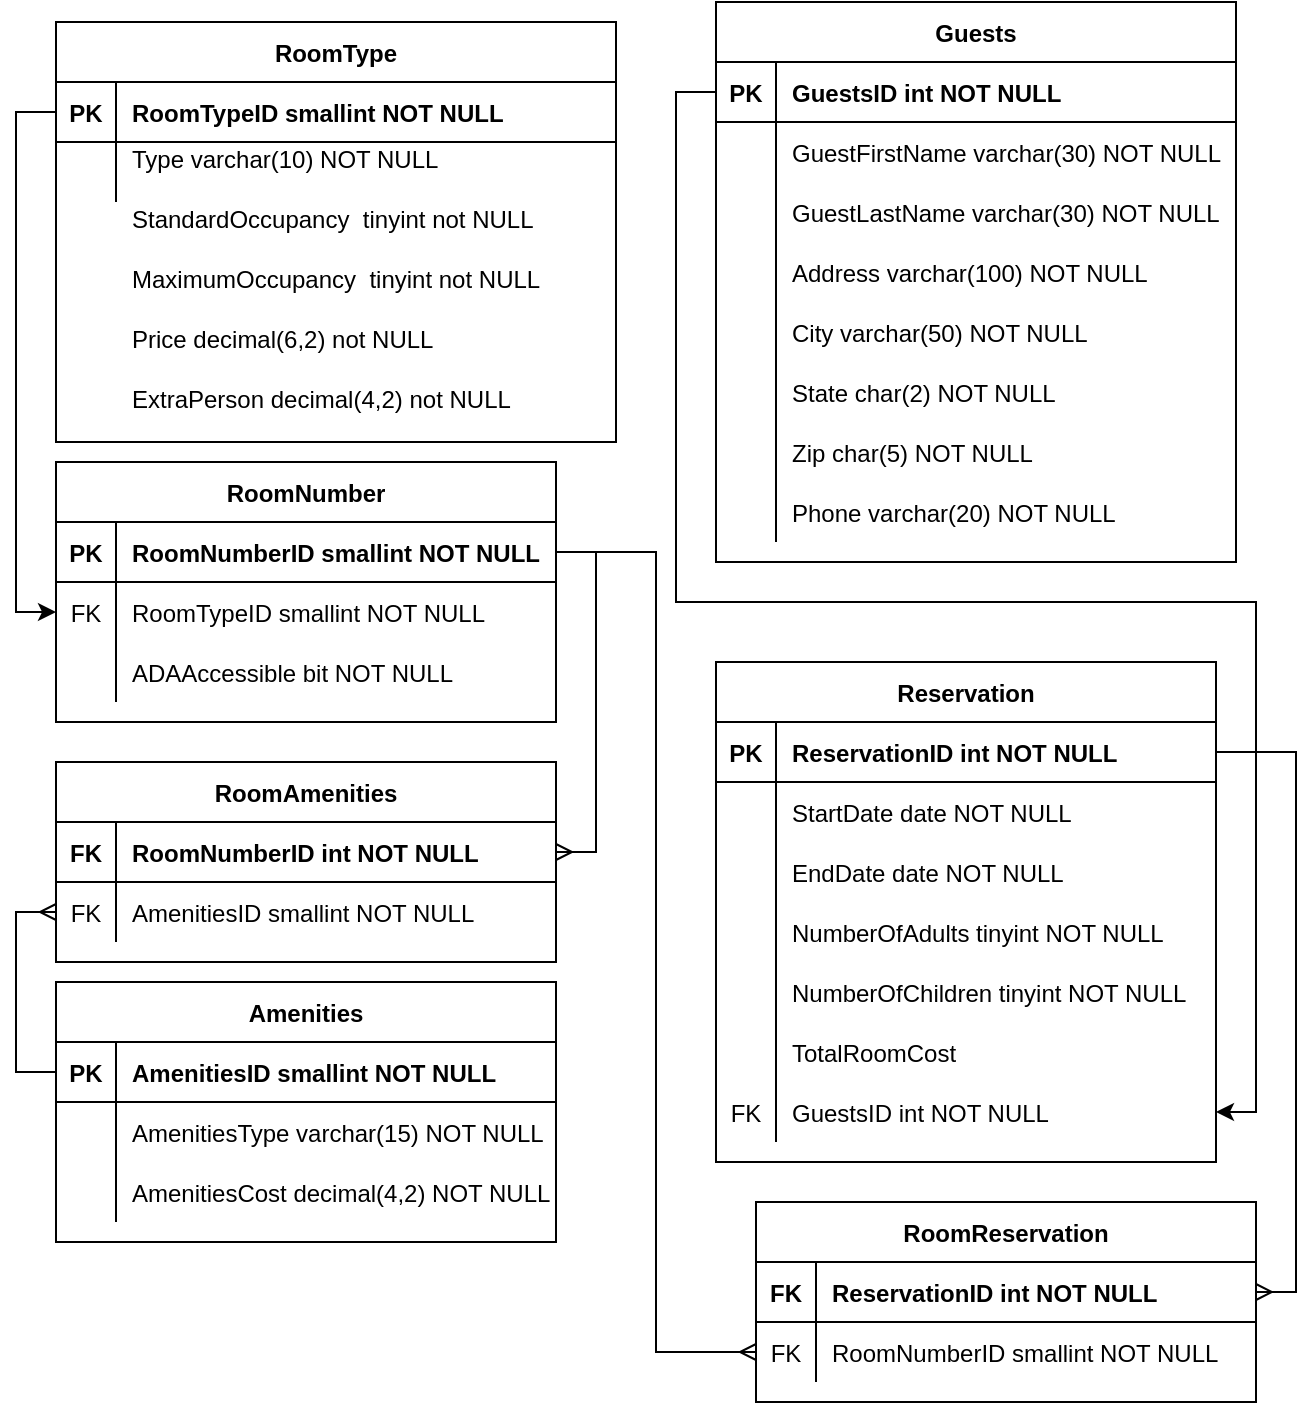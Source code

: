 <mxfile version="13.6.2" type="device"><diagram id="R2lEEEUBdFMjLlhIrx00" name="Page-1"><mxGraphModel dx="1346" dy="737" grid="1" gridSize="10" guides="1" tooltips="1" connect="1" arrows="1" fold="1" page="1" pageScale="1" pageWidth="850" pageHeight="1100" math="0" shadow="0" extFonts="Permanent Marker^https://fonts.googleapis.com/css?family=Permanent+Marker"><root><mxCell id="0"/><mxCell id="1" parent="0"/><mxCell id="gY2DeRi6cPI_VMDSCn7U-8" value="StandardOccupancy  tinyint not NULL&#10;" style="shape=partialRectangle;overflow=hidden;connectable=0;fillColor=none;top=0;left=0;bottom=0;right=0;align=left;spacingLeft=6;" parent="1" vertex="1"><mxGeometry x="60" y="110" width="250" height="30" as="geometry"/></mxCell><mxCell id="C-vyLk0tnHw3VtMMgP7b-23" value="RoomType" style="shape=table;startSize=30;container=1;collapsible=1;childLayout=tableLayout;fixedRows=1;rowLines=0;fontStyle=1;align=center;resizeLast=1;" parent="1" vertex="1"><mxGeometry x="30" y="20" width="280" height="210" as="geometry"/></mxCell><mxCell id="C-vyLk0tnHw3VtMMgP7b-24" value="" style="shape=partialRectangle;collapsible=0;dropTarget=0;pointerEvents=0;fillColor=none;points=[[0,0.5],[1,0.5]];portConstraint=eastwest;top=0;left=0;right=0;bottom=1;" parent="C-vyLk0tnHw3VtMMgP7b-23" vertex="1"><mxGeometry y="30" width="280" height="30" as="geometry"/></mxCell><mxCell id="C-vyLk0tnHw3VtMMgP7b-25" value="PK" style="shape=partialRectangle;overflow=hidden;connectable=0;fillColor=none;top=0;left=0;bottom=0;right=0;fontStyle=1;" parent="C-vyLk0tnHw3VtMMgP7b-24" vertex="1"><mxGeometry width="30" height="30" as="geometry"/></mxCell><mxCell id="C-vyLk0tnHw3VtMMgP7b-26" value="RoomTypeID smallint NOT NULL " style="shape=partialRectangle;overflow=hidden;connectable=0;fillColor=none;top=0;left=0;bottom=0;right=0;align=left;spacingLeft=6;fontStyle=1;" parent="C-vyLk0tnHw3VtMMgP7b-24" vertex="1"><mxGeometry x="30" width="250" height="30" as="geometry"/></mxCell><mxCell id="C-vyLk0tnHw3VtMMgP7b-27" value="" style="shape=partialRectangle;collapsible=0;dropTarget=0;pointerEvents=0;fillColor=none;points=[[0,0.5],[1,0.5]];portConstraint=eastwest;top=0;left=0;right=0;bottom=0;" parent="C-vyLk0tnHw3VtMMgP7b-23" vertex="1"><mxGeometry y="60" width="280" height="30" as="geometry"/></mxCell><mxCell id="C-vyLk0tnHw3VtMMgP7b-28" value="" style="shape=partialRectangle;overflow=hidden;connectable=0;fillColor=none;top=0;left=0;bottom=0;right=0;" parent="C-vyLk0tnHw3VtMMgP7b-27" vertex="1"><mxGeometry width="30" height="30" as="geometry"/></mxCell><mxCell id="C-vyLk0tnHw3VtMMgP7b-29" value="Type varchar(10) NOT NULL&#10;" style="shape=partialRectangle;overflow=hidden;connectable=0;fillColor=none;top=0;left=0;bottom=0;right=0;align=left;spacingLeft=6;" parent="C-vyLk0tnHw3VtMMgP7b-27" vertex="1"><mxGeometry x="30" width="250" height="30" as="geometry"/></mxCell><mxCell id="gY2DeRi6cPI_VMDSCn7U-9" value="MaximumOccupancy  tinyint not NULL&#10;" style="shape=partialRectangle;overflow=hidden;connectable=0;fillColor=none;top=0;left=0;bottom=0;right=0;align=left;spacingLeft=6;" parent="1" vertex="1"><mxGeometry x="60" y="140" width="250" height="30" as="geometry"/></mxCell><mxCell id="gY2DeRi6cPI_VMDSCn7U-10" value="Price decimal(6,2) not NULL&#10;" style="shape=partialRectangle;overflow=hidden;connectable=0;fillColor=none;top=0;left=0;bottom=0;right=0;align=left;spacingLeft=6;" parent="1" vertex="1"><mxGeometry x="60" y="170" width="250" height="30" as="geometry"/></mxCell><mxCell id="gY2DeRi6cPI_VMDSCn7U-11" value="ExtraPerson decimal(4,2) not NULL&#10;" style="shape=partialRectangle;overflow=hidden;connectable=0;fillColor=none;top=0;left=0;bottom=0;right=0;align=left;spacingLeft=6;" parent="1" vertex="1"><mxGeometry x="60" y="200" width="250" height="30" as="geometry"/></mxCell><mxCell id="gY2DeRi6cPI_VMDSCn7U-45" style="edgeStyle=orthogonalEdgeStyle;rounded=0;orthogonalLoop=1;jettySize=auto;html=1;exitX=0;exitY=0.5;exitDx=0;exitDy=0;entryX=0;entryY=0.5;entryDx=0;entryDy=0;" parent="1" source="C-vyLk0tnHw3VtMMgP7b-24" target="gY2DeRi6cPI_VMDSCn7U-16" edge="1"><mxGeometry relative="1" as="geometry"/></mxCell><mxCell id="gY2DeRi6cPI_VMDSCn7U-49" style="edgeStyle=orthogonalEdgeStyle;rounded=0;orthogonalLoop=1;jettySize=auto;html=1;exitX=1;exitY=0.5;exitDx=0;exitDy=0;entryX=1;entryY=0.5;entryDx=0;entryDy=0;endArrow=ERmany;endFill=0;" parent="1" source="gY2DeRi6cPI_VMDSCn7U-13" target="gY2DeRi6cPI_VMDSCn7U-32" edge="1"><mxGeometry relative="1" as="geometry"/></mxCell><mxCell id="gY2DeRi6cPI_VMDSCn7U-51" style="edgeStyle=orthogonalEdgeStyle;rounded=0;orthogonalLoop=1;jettySize=auto;html=1;exitX=0;exitY=0.5;exitDx=0;exitDy=0;entryX=0;entryY=0.5;entryDx=0;entryDy=0;endArrow=ERmany;endFill=0;" parent="1" source="gY2DeRi6cPI_VMDSCn7U-39" target="gY2DeRi6cPI_VMDSCn7U-35" edge="1"><mxGeometry relative="1" as="geometry"/></mxCell><mxCell id="gY2DeRi6cPI_VMDSCn7U-12" value="RoomNumber" style="shape=table;startSize=30;container=1;collapsible=1;childLayout=tableLayout;fixedRows=1;rowLines=0;fontStyle=1;align=center;resizeLast=1;" parent="1" vertex="1"><mxGeometry x="30" y="240" width="250" height="130" as="geometry"/></mxCell><mxCell id="gY2DeRi6cPI_VMDSCn7U-13" value="" style="shape=partialRectangle;collapsible=0;dropTarget=0;pointerEvents=0;fillColor=none;points=[[0,0.5],[1,0.5]];portConstraint=eastwest;top=0;left=0;right=0;bottom=1;" parent="gY2DeRi6cPI_VMDSCn7U-12" vertex="1"><mxGeometry y="30" width="250" height="30" as="geometry"/></mxCell><mxCell id="gY2DeRi6cPI_VMDSCn7U-14" value="PK" style="shape=partialRectangle;overflow=hidden;connectable=0;fillColor=none;top=0;left=0;bottom=0;right=0;fontStyle=1;" parent="gY2DeRi6cPI_VMDSCn7U-13" vertex="1"><mxGeometry width="30" height="30" as="geometry"/></mxCell><mxCell id="gY2DeRi6cPI_VMDSCn7U-15" value="RoomNumberID smallint NOT NULL" style="shape=partialRectangle;overflow=hidden;connectable=0;fillColor=none;top=0;left=0;bottom=0;right=0;align=left;spacingLeft=6;fontStyle=1;" parent="gY2DeRi6cPI_VMDSCn7U-13" vertex="1"><mxGeometry x="30" width="220" height="30" as="geometry"/></mxCell><mxCell id="gY2DeRi6cPI_VMDSCn7U-16" value="" style="shape=partialRectangle;collapsible=0;dropTarget=0;pointerEvents=0;fillColor=none;points=[[0,0.5],[1,0.5]];portConstraint=eastwest;top=0;left=0;right=0;bottom=0;" parent="gY2DeRi6cPI_VMDSCn7U-12" vertex="1"><mxGeometry y="60" width="250" height="30" as="geometry"/></mxCell><mxCell id="gY2DeRi6cPI_VMDSCn7U-17" value="FK" style="shape=partialRectangle;overflow=hidden;connectable=0;fillColor=none;top=0;left=0;bottom=0;right=0;" parent="gY2DeRi6cPI_VMDSCn7U-16" vertex="1"><mxGeometry width="30" height="30" as="geometry"/></mxCell><mxCell id="gY2DeRi6cPI_VMDSCn7U-18" value="RoomTypeID smallint NOT NULL" style="shape=partialRectangle;overflow=hidden;connectable=0;fillColor=none;top=0;left=0;bottom=0;right=0;align=left;spacingLeft=6;" parent="gY2DeRi6cPI_VMDSCn7U-16" vertex="1"><mxGeometry x="30" width="220" height="30" as="geometry"/></mxCell><mxCell id="gY2DeRi6cPI_VMDSCn7U-46" style="shape=partialRectangle;collapsible=0;dropTarget=0;pointerEvents=0;fillColor=none;points=[[0,0.5],[1,0.5]];portConstraint=eastwest;top=0;left=0;right=0;bottom=0;" parent="gY2DeRi6cPI_VMDSCn7U-12" vertex="1"><mxGeometry y="90" width="250" height="30" as="geometry"/></mxCell><mxCell id="gY2DeRi6cPI_VMDSCn7U-47" style="shape=partialRectangle;overflow=hidden;connectable=0;fillColor=none;top=0;left=0;bottom=0;right=0;" parent="gY2DeRi6cPI_VMDSCn7U-46" vertex="1"><mxGeometry width="30" height="30" as="geometry"/></mxCell><mxCell id="gY2DeRi6cPI_VMDSCn7U-48" value="ADAAccessible bit NOT NULL" style="shape=partialRectangle;overflow=hidden;connectable=0;fillColor=none;top=0;left=0;bottom=0;right=0;align=left;spacingLeft=6;" parent="gY2DeRi6cPI_VMDSCn7U-46" vertex="1"><mxGeometry x="30" width="220" height="30" as="geometry"/></mxCell><mxCell id="gY2DeRi6cPI_VMDSCn7U-31" value="RoomAmenities" style="shape=table;startSize=30;container=1;collapsible=1;childLayout=tableLayout;fixedRows=1;rowLines=0;fontStyle=1;align=center;resizeLast=1;" parent="1" vertex="1"><mxGeometry x="30" y="390" width="250" height="100" as="geometry"/></mxCell><mxCell id="gY2DeRi6cPI_VMDSCn7U-32" value="" style="shape=partialRectangle;collapsible=0;dropTarget=0;pointerEvents=0;fillColor=none;points=[[0,0.5],[1,0.5]];portConstraint=eastwest;top=0;left=0;right=0;bottom=1;" parent="gY2DeRi6cPI_VMDSCn7U-31" vertex="1"><mxGeometry y="30" width="250" height="30" as="geometry"/></mxCell><mxCell id="gY2DeRi6cPI_VMDSCn7U-33" value="FK" style="shape=partialRectangle;overflow=hidden;connectable=0;fillColor=none;top=0;left=0;bottom=0;right=0;fontStyle=1;" parent="gY2DeRi6cPI_VMDSCn7U-32" vertex="1"><mxGeometry width="30" height="30" as="geometry"/></mxCell><mxCell id="gY2DeRi6cPI_VMDSCn7U-34" value="RoomNumberID int NOT NULL" style="shape=partialRectangle;overflow=hidden;connectable=0;fillColor=none;top=0;left=0;bottom=0;right=0;align=left;spacingLeft=6;fontStyle=1;" parent="gY2DeRi6cPI_VMDSCn7U-32" vertex="1"><mxGeometry x="30" width="220" height="30" as="geometry"/></mxCell><mxCell id="gY2DeRi6cPI_VMDSCn7U-35" value="" style="shape=partialRectangle;collapsible=0;dropTarget=0;pointerEvents=0;fillColor=none;points=[[0,0.5],[1,0.5]];portConstraint=eastwest;top=0;left=0;right=0;bottom=0;" parent="gY2DeRi6cPI_VMDSCn7U-31" vertex="1"><mxGeometry y="60" width="250" height="30" as="geometry"/></mxCell><mxCell id="gY2DeRi6cPI_VMDSCn7U-36" value="FK" style="shape=partialRectangle;overflow=hidden;connectable=0;fillColor=none;top=0;left=0;bottom=0;right=0;" parent="gY2DeRi6cPI_VMDSCn7U-35" vertex="1"><mxGeometry width="30" height="30" as="geometry"/></mxCell><mxCell id="gY2DeRi6cPI_VMDSCn7U-37" value="AmenitiesID smallint NOT NULL" style="shape=partialRectangle;overflow=hidden;connectable=0;fillColor=none;top=0;left=0;bottom=0;right=0;align=left;spacingLeft=6;" parent="gY2DeRi6cPI_VMDSCn7U-35" vertex="1"><mxGeometry x="30" width="220" height="30" as="geometry"/></mxCell><mxCell id="gY2DeRi6cPI_VMDSCn7U-38" value="Amenities" style="shape=table;startSize=30;container=1;collapsible=1;childLayout=tableLayout;fixedRows=1;rowLines=0;fontStyle=1;align=center;resizeLast=1;" parent="1" vertex="1"><mxGeometry x="30" y="500" width="250" height="130" as="geometry"/></mxCell><mxCell id="gY2DeRi6cPI_VMDSCn7U-39" value="" style="shape=partialRectangle;collapsible=0;dropTarget=0;pointerEvents=0;fillColor=none;points=[[0,0.5],[1,0.5]];portConstraint=eastwest;top=0;left=0;right=0;bottom=1;" parent="gY2DeRi6cPI_VMDSCn7U-38" vertex="1"><mxGeometry y="30" width="250" height="30" as="geometry"/></mxCell><mxCell id="gY2DeRi6cPI_VMDSCn7U-40" value="PK" style="shape=partialRectangle;overflow=hidden;connectable=0;fillColor=none;top=0;left=0;bottom=0;right=0;fontStyle=1;" parent="gY2DeRi6cPI_VMDSCn7U-39" vertex="1"><mxGeometry width="30" height="30" as="geometry"/></mxCell><mxCell id="gY2DeRi6cPI_VMDSCn7U-41" value="AmenitiesID smallint NOT NULL" style="shape=partialRectangle;overflow=hidden;connectable=0;fillColor=none;top=0;left=0;bottom=0;right=0;align=left;spacingLeft=6;fontStyle=1;" parent="gY2DeRi6cPI_VMDSCn7U-39" vertex="1"><mxGeometry x="30" width="220" height="30" as="geometry"/></mxCell><mxCell id="gY2DeRi6cPI_VMDSCn7U-42" value="" style="shape=partialRectangle;collapsible=0;dropTarget=0;pointerEvents=0;fillColor=none;points=[[0,0.5],[1,0.5]];portConstraint=eastwest;top=0;left=0;right=0;bottom=0;" parent="gY2DeRi6cPI_VMDSCn7U-38" vertex="1"><mxGeometry y="60" width="250" height="30" as="geometry"/></mxCell><mxCell id="gY2DeRi6cPI_VMDSCn7U-43" value="" style="shape=partialRectangle;overflow=hidden;connectable=0;fillColor=none;top=0;left=0;bottom=0;right=0;" parent="gY2DeRi6cPI_VMDSCn7U-42" vertex="1"><mxGeometry width="30" height="30" as="geometry"/></mxCell><mxCell id="gY2DeRi6cPI_VMDSCn7U-44" value="AmenitiesType varchar(15) NOT NULL" style="shape=partialRectangle;overflow=hidden;connectable=0;fillColor=none;top=0;left=0;bottom=0;right=0;align=left;spacingLeft=6;" parent="gY2DeRi6cPI_VMDSCn7U-42" vertex="1"><mxGeometry x="30" width="220" height="30" as="geometry"/></mxCell><mxCell id="gY2DeRi6cPI_VMDSCn7U-53" style="shape=partialRectangle;collapsible=0;dropTarget=0;pointerEvents=0;fillColor=none;points=[[0,0.5],[1,0.5]];portConstraint=eastwest;top=0;left=0;right=0;bottom=0;" parent="gY2DeRi6cPI_VMDSCn7U-38" vertex="1"><mxGeometry y="90" width="250" height="30" as="geometry"/></mxCell><mxCell id="gY2DeRi6cPI_VMDSCn7U-54" style="shape=partialRectangle;overflow=hidden;connectable=0;fillColor=none;top=0;left=0;bottom=0;right=0;" parent="gY2DeRi6cPI_VMDSCn7U-53" vertex="1"><mxGeometry width="30" height="30" as="geometry"/></mxCell><mxCell id="gY2DeRi6cPI_VMDSCn7U-55" value="AmenitiesCost decimal(4,2) NOT NULL" style="shape=partialRectangle;overflow=hidden;connectable=0;fillColor=none;top=0;left=0;bottom=0;right=0;align=left;spacingLeft=6;" parent="gY2DeRi6cPI_VMDSCn7U-53" vertex="1"><mxGeometry x="30" width="220" height="30" as="geometry"/></mxCell><mxCell id="gY2DeRi6cPI_VMDSCn7U-50" style="edgeStyle=orthogonalEdgeStyle;rounded=0;orthogonalLoop=1;jettySize=auto;html=1;exitX=1;exitY=0.5;exitDx=0;exitDy=0;" parent="gY2DeRi6cPI_VMDSCn7U-38" source="gY2DeRi6cPI_VMDSCn7U-39" target="gY2DeRi6cPI_VMDSCn7U-39" edge="1"><mxGeometry relative="1" as="geometry"/></mxCell><mxCell id="gY2DeRi6cPI_VMDSCn7U-101" style="edgeStyle=orthogonalEdgeStyle;rounded=0;orthogonalLoop=1;jettySize=auto;html=1;exitX=1;exitY=0.5;exitDx=0;exitDy=0;endArrow=ERmany;endFill=0;entryX=1;entryY=0.5;entryDx=0;entryDy=0;" parent="1" source="gY2DeRi6cPI_VMDSCn7U-80" target="gY2DeRi6cPI_VMDSCn7U-90" edge="1"><mxGeometry relative="1" as="geometry"><mxPoint x="680" y="740" as="targetPoint"/></mxGeometry></mxCell><mxCell id="gY2DeRi6cPI_VMDSCn7U-102" style="edgeStyle=orthogonalEdgeStyle;rounded=0;orthogonalLoop=1;jettySize=auto;html=1;entryX=0;entryY=0.5;entryDx=0;entryDy=0;endArrow=ERmany;endFill=0;" parent="1" source="gY2DeRi6cPI_VMDSCn7U-13" target="gY2DeRi6cPI_VMDSCn7U-93" edge="1"><mxGeometry relative="1" as="geometry"/></mxCell><mxCell id="C-vyLk0tnHw3VtMMgP7b-2" value="Guests" style="shape=table;startSize=30;container=1;collapsible=1;childLayout=tableLayout;fixedRows=1;rowLines=0;fontStyle=1;align=center;resizeLast=1;" parent="1" vertex="1"><mxGeometry x="360" y="10" width="260" height="280" as="geometry"/></mxCell><mxCell id="C-vyLk0tnHw3VtMMgP7b-3" value="" style="shape=partialRectangle;collapsible=0;dropTarget=0;pointerEvents=0;fillColor=none;points=[[0,0.5],[1,0.5]];portConstraint=eastwest;top=0;left=0;right=0;bottom=1;" parent="C-vyLk0tnHw3VtMMgP7b-2" vertex="1"><mxGeometry y="30" width="260" height="30" as="geometry"/></mxCell><mxCell id="C-vyLk0tnHw3VtMMgP7b-4" value="PK" style="shape=partialRectangle;overflow=hidden;connectable=0;fillColor=none;top=0;left=0;bottom=0;right=0;fontStyle=1;" parent="C-vyLk0tnHw3VtMMgP7b-3" vertex="1"><mxGeometry width="30" height="30" as="geometry"/></mxCell><mxCell id="C-vyLk0tnHw3VtMMgP7b-5" value="GuestsID int NOT NULL " style="shape=partialRectangle;overflow=hidden;connectable=0;fillColor=none;top=0;left=0;bottom=0;right=0;align=left;spacingLeft=6;fontStyle=1;" parent="C-vyLk0tnHw3VtMMgP7b-3" vertex="1"><mxGeometry x="30" width="230" height="30" as="geometry"/></mxCell><mxCell id="C-vyLk0tnHw3VtMMgP7b-6" value="" style="shape=partialRectangle;collapsible=0;dropTarget=0;pointerEvents=0;fillColor=none;points=[[0,0.5],[1,0.5]];portConstraint=eastwest;top=0;left=0;right=0;bottom=0;" parent="C-vyLk0tnHw3VtMMgP7b-2" vertex="1"><mxGeometry y="60" width="260" height="30" as="geometry"/></mxCell><mxCell id="C-vyLk0tnHw3VtMMgP7b-7" value="" style="shape=partialRectangle;overflow=hidden;connectable=0;fillColor=none;top=0;left=0;bottom=0;right=0;" parent="C-vyLk0tnHw3VtMMgP7b-6" vertex="1"><mxGeometry width="30" height="30" as="geometry"/></mxCell><mxCell id="C-vyLk0tnHw3VtMMgP7b-8" value="GuestFirstName varchar(30) NOT NULL" style="shape=partialRectangle;overflow=hidden;connectable=0;fillColor=none;top=0;left=0;bottom=0;right=0;align=left;spacingLeft=6;" parent="C-vyLk0tnHw3VtMMgP7b-6" vertex="1"><mxGeometry x="30" width="230" height="30" as="geometry"/></mxCell><mxCell id="C-vyLk0tnHw3VtMMgP7b-9" value="" style="shape=partialRectangle;collapsible=0;dropTarget=0;pointerEvents=0;fillColor=none;points=[[0,0.5],[1,0.5]];portConstraint=eastwest;top=0;left=0;right=0;bottom=0;" parent="C-vyLk0tnHw3VtMMgP7b-2" vertex="1"><mxGeometry y="90" width="260" height="30" as="geometry"/></mxCell><mxCell id="C-vyLk0tnHw3VtMMgP7b-10" value="" style="shape=partialRectangle;overflow=hidden;connectable=0;fillColor=none;top=0;left=0;bottom=0;right=0;" parent="C-vyLk0tnHw3VtMMgP7b-9" vertex="1"><mxGeometry width="30" height="30" as="geometry"/></mxCell><mxCell id="C-vyLk0tnHw3VtMMgP7b-11" value="GuestLastName varchar(30) NOT NULL" style="shape=partialRectangle;overflow=hidden;connectable=0;fillColor=none;top=0;left=0;bottom=0;right=0;align=left;spacingLeft=6;" parent="C-vyLk0tnHw3VtMMgP7b-9" vertex="1"><mxGeometry x="30" width="230" height="30" as="geometry"/></mxCell><mxCell id="gY2DeRi6cPI_VMDSCn7U-57" style="shape=partialRectangle;collapsible=0;dropTarget=0;pointerEvents=0;fillColor=none;points=[[0,0.5],[1,0.5]];portConstraint=eastwest;top=0;left=0;right=0;bottom=0;" parent="C-vyLk0tnHw3VtMMgP7b-2" vertex="1"><mxGeometry y="120" width="260" height="30" as="geometry"/></mxCell><mxCell id="gY2DeRi6cPI_VMDSCn7U-58" style="shape=partialRectangle;overflow=hidden;connectable=0;fillColor=none;top=0;left=0;bottom=0;right=0;" parent="gY2DeRi6cPI_VMDSCn7U-57" vertex="1"><mxGeometry width="30" height="30" as="geometry"/></mxCell><mxCell id="gY2DeRi6cPI_VMDSCn7U-59" value="Address varchar(100) NOT NULL " style="shape=partialRectangle;overflow=hidden;connectable=0;fillColor=none;top=0;left=0;bottom=0;right=0;align=left;spacingLeft=6;" parent="gY2DeRi6cPI_VMDSCn7U-57" vertex="1"><mxGeometry x="30" width="230" height="30" as="geometry"/></mxCell><mxCell id="gY2DeRi6cPI_VMDSCn7U-60" style="shape=partialRectangle;collapsible=0;dropTarget=0;pointerEvents=0;fillColor=none;points=[[0,0.5],[1,0.5]];portConstraint=eastwest;top=0;left=0;right=0;bottom=0;" parent="C-vyLk0tnHw3VtMMgP7b-2" vertex="1"><mxGeometry y="150" width="260" height="30" as="geometry"/></mxCell><mxCell id="gY2DeRi6cPI_VMDSCn7U-61" style="shape=partialRectangle;overflow=hidden;connectable=0;fillColor=none;top=0;left=0;bottom=0;right=0;" parent="gY2DeRi6cPI_VMDSCn7U-60" vertex="1"><mxGeometry width="30" height="30" as="geometry"/></mxCell><mxCell id="gY2DeRi6cPI_VMDSCn7U-62" value="City varchar(50) NOT NULL " style="shape=partialRectangle;overflow=hidden;connectable=0;fillColor=none;top=0;left=0;bottom=0;right=0;align=left;spacingLeft=6;" parent="gY2DeRi6cPI_VMDSCn7U-60" vertex="1"><mxGeometry x="30" width="230" height="30" as="geometry"/></mxCell><mxCell id="gY2DeRi6cPI_VMDSCn7U-63" style="shape=partialRectangle;collapsible=0;dropTarget=0;pointerEvents=0;fillColor=none;points=[[0,0.5],[1,0.5]];portConstraint=eastwest;top=0;left=0;right=0;bottom=0;" parent="C-vyLk0tnHw3VtMMgP7b-2" vertex="1"><mxGeometry y="180" width="260" height="30" as="geometry"/></mxCell><mxCell id="gY2DeRi6cPI_VMDSCn7U-64" style="shape=partialRectangle;overflow=hidden;connectable=0;fillColor=none;top=0;left=0;bottom=0;right=0;" parent="gY2DeRi6cPI_VMDSCn7U-63" vertex="1"><mxGeometry width="30" height="30" as="geometry"/></mxCell><mxCell id="gY2DeRi6cPI_VMDSCn7U-65" value="State char(2) NOT NULL " style="shape=partialRectangle;overflow=hidden;connectable=0;fillColor=none;top=0;left=0;bottom=0;right=0;align=left;spacingLeft=6;" parent="gY2DeRi6cPI_VMDSCn7U-63" vertex="1"><mxGeometry x="30" width="230" height="30" as="geometry"/></mxCell><mxCell id="gY2DeRi6cPI_VMDSCn7U-66" style="shape=partialRectangle;collapsible=0;dropTarget=0;pointerEvents=0;fillColor=none;points=[[0,0.5],[1,0.5]];portConstraint=eastwest;top=0;left=0;right=0;bottom=0;" parent="C-vyLk0tnHw3VtMMgP7b-2" vertex="1"><mxGeometry y="210" width="260" height="30" as="geometry"/></mxCell><mxCell id="gY2DeRi6cPI_VMDSCn7U-67" style="shape=partialRectangle;overflow=hidden;connectable=0;fillColor=none;top=0;left=0;bottom=0;right=0;" parent="gY2DeRi6cPI_VMDSCn7U-66" vertex="1"><mxGeometry width="30" height="30" as="geometry"/></mxCell><mxCell id="gY2DeRi6cPI_VMDSCn7U-68" value="Zip char(5) NOT NULL " style="shape=partialRectangle;overflow=hidden;connectable=0;fillColor=none;top=0;left=0;bottom=0;right=0;align=left;spacingLeft=6;" parent="gY2DeRi6cPI_VMDSCn7U-66" vertex="1"><mxGeometry x="30" width="230" height="30" as="geometry"/></mxCell><mxCell id="gY2DeRi6cPI_VMDSCn7U-69" style="shape=partialRectangle;collapsible=0;dropTarget=0;pointerEvents=0;fillColor=none;points=[[0,0.5],[1,0.5]];portConstraint=eastwest;top=0;left=0;right=0;bottom=0;" parent="C-vyLk0tnHw3VtMMgP7b-2" vertex="1"><mxGeometry y="240" width="260" height="30" as="geometry"/></mxCell><mxCell id="gY2DeRi6cPI_VMDSCn7U-70" style="shape=partialRectangle;overflow=hidden;connectable=0;fillColor=none;top=0;left=0;bottom=0;right=0;" parent="gY2DeRi6cPI_VMDSCn7U-69" vertex="1"><mxGeometry width="30" height="30" as="geometry"/></mxCell><mxCell id="gY2DeRi6cPI_VMDSCn7U-71" value="Phone varchar(20) NOT NULL " style="shape=partialRectangle;overflow=hidden;connectable=0;fillColor=none;top=0;left=0;bottom=0;right=0;align=left;spacingLeft=6;" parent="gY2DeRi6cPI_VMDSCn7U-69" vertex="1"><mxGeometry x="30" width="230" height="30" as="geometry"/></mxCell><mxCell id="D4RjeT7WZGF9le5MkWET-5" style="edgeStyle=orthogonalEdgeStyle;rounded=0;orthogonalLoop=1;jettySize=auto;html=1;exitX=0;exitY=0.5;exitDx=0;exitDy=0;" edge="1" parent="1" source="C-vyLk0tnHw3VtMMgP7b-3" target="D4RjeT7WZGF9le5MkWET-1"><mxGeometry relative="1" as="geometry"/></mxCell><mxCell id="gY2DeRi6cPI_VMDSCn7U-79" value="Reservation" style="shape=table;startSize=30;container=1;collapsible=1;childLayout=tableLayout;fixedRows=1;rowLines=0;fontStyle=1;align=center;resizeLast=1;" parent="1" vertex="1"><mxGeometry x="360" y="340" width="250" height="250" as="geometry"/></mxCell><mxCell id="gY2DeRi6cPI_VMDSCn7U-80" value="" style="shape=partialRectangle;collapsible=0;dropTarget=0;pointerEvents=0;fillColor=none;points=[[0,0.5],[1,0.5]];portConstraint=eastwest;top=0;left=0;right=0;bottom=1;" parent="gY2DeRi6cPI_VMDSCn7U-79" vertex="1"><mxGeometry y="30" width="250" height="30" as="geometry"/></mxCell><mxCell id="gY2DeRi6cPI_VMDSCn7U-81" value="PK" style="shape=partialRectangle;overflow=hidden;connectable=0;fillColor=none;top=0;left=0;bottom=0;right=0;fontStyle=1;" parent="gY2DeRi6cPI_VMDSCn7U-80" vertex="1"><mxGeometry width="30" height="30" as="geometry"/></mxCell><mxCell id="gY2DeRi6cPI_VMDSCn7U-82" value="ReservationID int NOT NULL " style="shape=partialRectangle;overflow=hidden;connectable=0;fillColor=none;top=0;left=0;bottom=0;right=0;align=left;spacingLeft=6;fontStyle=1;" parent="gY2DeRi6cPI_VMDSCn7U-80" vertex="1"><mxGeometry x="30" width="220" height="30" as="geometry"/></mxCell><mxCell id="gY2DeRi6cPI_VMDSCn7U-83" value="" style="shape=partialRectangle;collapsible=0;dropTarget=0;pointerEvents=0;fillColor=none;points=[[0,0.5],[1,0.5]];portConstraint=eastwest;top=0;left=0;right=0;bottom=0;" parent="gY2DeRi6cPI_VMDSCn7U-79" vertex="1"><mxGeometry y="60" width="250" height="30" as="geometry"/></mxCell><mxCell id="gY2DeRi6cPI_VMDSCn7U-84" value="" style="shape=partialRectangle;overflow=hidden;connectable=0;fillColor=none;top=0;left=0;bottom=0;right=0;" parent="gY2DeRi6cPI_VMDSCn7U-83" vertex="1"><mxGeometry width="30" height="30" as="geometry"/></mxCell><mxCell id="gY2DeRi6cPI_VMDSCn7U-85" value="StartDate date NOT NULL" style="shape=partialRectangle;overflow=hidden;connectable=0;fillColor=none;top=0;left=0;bottom=0;right=0;align=left;spacingLeft=6;" parent="gY2DeRi6cPI_VMDSCn7U-83" vertex="1"><mxGeometry x="30" width="220" height="30" as="geometry"/></mxCell><mxCell id="gY2DeRi6cPI_VMDSCn7U-86" value="" style="shape=partialRectangle;collapsible=0;dropTarget=0;pointerEvents=0;fillColor=none;points=[[0,0.5],[1,0.5]];portConstraint=eastwest;top=0;left=0;right=0;bottom=0;" parent="gY2DeRi6cPI_VMDSCn7U-79" vertex="1"><mxGeometry y="90" width="250" height="30" as="geometry"/></mxCell><mxCell id="gY2DeRi6cPI_VMDSCn7U-87" value="" style="shape=partialRectangle;overflow=hidden;connectable=0;fillColor=none;top=0;left=0;bottom=0;right=0;" parent="gY2DeRi6cPI_VMDSCn7U-86" vertex="1"><mxGeometry width="30" height="30" as="geometry"/></mxCell><mxCell id="gY2DeRi6cPI_VMDSCn7U-88" value="EndDate date NOT NULL" style="shape=partialRectangle;overflow=hidden;connectable=0;fillColor=none;top=0;left=0;bottom=0;right=0;align=left;spacingLeft=6;" parent="gY2DeRi6cPI_VMDSCn7U-86" vertex="1"><mxGeometry x="30" width="220" height="30" as="geometry"/></mxCell><mxCell id="gY2DeRi6cPI_VMDSCn7U-103" style="shape=partialRectangle;collapsible=0;dropTarget=0;pointerEvents=0;fillColor=none;points=[[0,0.5],[1,0.5]];portConstraint=eastwest;top=0;left=0;right=0;bottom=0;" parent="gY2DeRi6cPI_VMDSCn7U-79" vertex="1"><mxGeometry y="120" width="250" height="30" as="geometry"/></mxCell><mxCell id="gY2DeRi6cPI_VMDSCn7U-104" style="shape=partialRectangle;overflow=hidden;connectable=0;fillColor=none;top=0;left=0;bottom=0;right=0;" parent="gY2DeRi6cPI_VMDSCn7U-103" vertex="1"><mxGeometry width="30" height="30" as="geometry"/></mxCell><mxCell id="gY2DeRi6cPI_VMDSCn7U-105" value="NumberOfAdults tinyint NOT NULL" style="shape=partialRectangle;overflow=hidden;connectable=0;fillColor=none;top=0;left=0;bottom=0;right=0;align=left;spacingLeft=6;" parent="gY2DeRi6cPI_VMDSCn7U-103" vertex="1"><mxGeometry x="30" width="220" height="30" as="geometry"/></mxCell><mxCell id="gY2DeRi6cPI_VMDSCn7U-106" style="shape=partialRectangle;collapsible=0;dropTarget=0;pointerEvents=0;fillColor=none;points=[[0,0.5],[1,0.5]];portConstraint=eastwest;top=0;left=0;right=0;bottom=0;" parent="gY2DeRi6cPI_VMDSCn7U-79" vertex="1"><mxGeometry y="150" width="250" height="30" as="geometry"/></mxCell><mxCell id="gY2DeRi6cPI_VMDSCn7U-107" style="shape=partialRectangle;overflow=hidden;connectable=0;fillColor=none;top=0;left=0;bottom=0;right=0;" parent="gY2DeRi6cPI_VMDSCn7U-106" vertex="1"><mxGeometry width="30" height="30" as="geometry"/></mxCell><mxCell id="gY2DeRi6cPI_VMDSCn7U-108" value="NumberOfChildren tinyint NOT NULL" style="shape=partialRectangle;overflow=hidden;connectable=0;fillColor=none;top=0;left=0;bottom=0;right=0;align=left;spacingLeft=6;" parent="gY2DeRi6cPI_VMDSCn7U-106" vertex="1"><mxGeometry x="30" width="220" height="30" as="geometry"/></mxCell><mxCell id="Muir_OCdXSPqkS7gmvYT-1" style="shape=partialRectangle;collapsible=0;dropTarget=0;pointerEvents=0;fillColor=none;points=[[0,0.5],[1,0.5]];portConstraint=eastwest;top=0;left=0;right=0;bottom=0;" parent="gY2DeRi6cPI_VMDSCn7U-79" vertex="1"><mxGeometry y="180" width="250" height="30" as="geometry"/></mxCell><mxCell id="Muir_OCdXSPqkS7gmvYT-2" style="shape=partialRectangle;overflow=hidden;connectable=0;fillColor=none;top=0;left=0;bottom=0;right=0;" parent="Muir_OCdXSPqkS7gmvYT-1" vertex="1"><mxGeometry width="30" height="30" as="geometry"/></mxCell><mxCell id="Muir_OCdXSPqkS7gmvYT-3" value="TotalRoomCost" style="shape=partialRectangle;overflow=hidden;connectable=0;fillColor=none;top=0;left=0;bottom=0;right=0;align=left;spacingLeft=6;" parent="Muir_OCdXSPqkS7gmvYT-1" vertex="1"><mxGeometry x="30" width="220" height="30" as="geometry"/></mxCell><mxCell id="D4RjeT7WZGF9le5MkWET-1" style="shape=partialRectangle;collapsible=0;dropTarget=0;pointerEvents=0;fillColor=none;points=[[0,0.5],[1,0.5]];portConstraint=eastwest;top=0;left=0;right=0;bottom=0;" vertex="1" parent="gY2DeRi6cPI_VMDSCn7U-79"><mxGeometry y="210" width="250" height="30" as="geometry"/></mxCell><mxCell id="D4RjeT7WZGF9le5MkWET-2" value="FK" style="shape=partialRectangle;overflow=hidden;connectable=0;fillColor=none;top=0;left=0;bottom=0;right=0;" vertex="1" parent="D4RjeT7WZGF9le5MkWET-1"><mxGeometry width="30" height="30" as="geometry"/></mxCell><mxCell id="D4RjeT7WZGF9le5MkWET-3" value="GuestsID int NOT NULL" style="shape=partialRectangle;overflow=hidden;connectable=0;fillColor=none;top=0;left=0;bottom=0;right=0;align=left;spacingLeft=6;" vertex="1" parent="D4RjeT7WZGF9le5MkWET-1"><mxGeometry x="30" width="220" height="30" as="geometry"/></mxCell><mxCell id="gY2DeRi6cPI_VMDSCn7U-89" value="RoomReservation" style="shape=table;startSize=30;container=1;collapsible=1;childLayout=tableLayout;fixedRows=1;rowLines=0;fontStyle=1;align=center;resizeLast=1;" parent="1" vertex="1"><mxGeometry x="380" y="610" width="250" height="100" as="geometry"/></mxCell><mxCell id="gY2DeRi6cPI_VMDSCn7U-90" value="" style="shape=partialRectangle;collapsible=0;dropTarget=0;pointerEvents=0;fillColor=none;points=[[0,0.5],[1,0.5]];portConstraint=eastwest;top=0;left=0;right=0;bottom=1;" parent="gY2DeRi6cPI_VMDSCn7U-89" vertex="1"><mxGeometry y="30" width="250" height="30" as="geometry"/></mxCell><mxCell id="gY2DeRi6cPI_VMDSCn7U-91" value="FK" style="shape=partialRectangle;overflow=hidden;connectable=0;fillColor=none;top=0;left=0;bottom=0;right=0;fontStyle=1;" parent="gY2DeRi6cPI_VMDSCn7U-90" vertex="1"><mxGeometry width="30" height="30" as="geometry"/></mxCell><mxCell id="gY2DeRi6cPI_VMDSCn7U-92" value="ReservationID int NOT NULL" style="shape=partialRectangle;overflow=hidden;connectable=0;fillColor=none;top=0;left=0;bottom=0;right=0;align=left;spacingLeft=6;fontStyle=1;" parent="gY2DeRi6cPI_VMDSCn7U-90" vertex="1"><mxGeometry x="30" width="220" height="30" as="geometry"/></mxCell><mxCell id="gY2DeRi6cPI_VMDSCn7U-93" value="" style="shape=partialRectangle;collapsible=0;dropTarget=0;pointerEvents=0;fillColor=none;points=[[0,0.5],[1,0.5]];portConstraint=eastwest;top=0;left=0;right=0;bottom=0;" parent="gY2DeRi6cPI_VMDSCn7U-89" vertex="1"><mxGeometry y="60" width="250" height="30" as="geometry"/></mxCell><mxCell id="gY2DeRi6cPI_VMDSCn7U-94" value="FK" style="shape=partialRectangle;overflow=hidden;connectable=0;fillColor=none;top=0;left=0;bottom=0;right=0;" parent="gY2DeRi6cPI_VMDSCn7U-93" vertex="1"><mxGeometry width="30" height="30" as="geometry"/></mxCell><mxCell id="gY2DeRi6cPI_VMDSCn7U-95" value="RoomNumberID smallint NOT NULL" style="shape=partialRectangle;overflow=hidden;connectable=0;fillColor=none;top=0;left=0;bottom=0;right=0;align=left;spacingLeft=6;" parent="gY2DeRi6cPI_VMDSCn7U-93" vertex="1"><mxGeometry x="30" width="220" height="30" as="geometry"/></mxCell></root></mxGraphModel></diagram></mxfile>